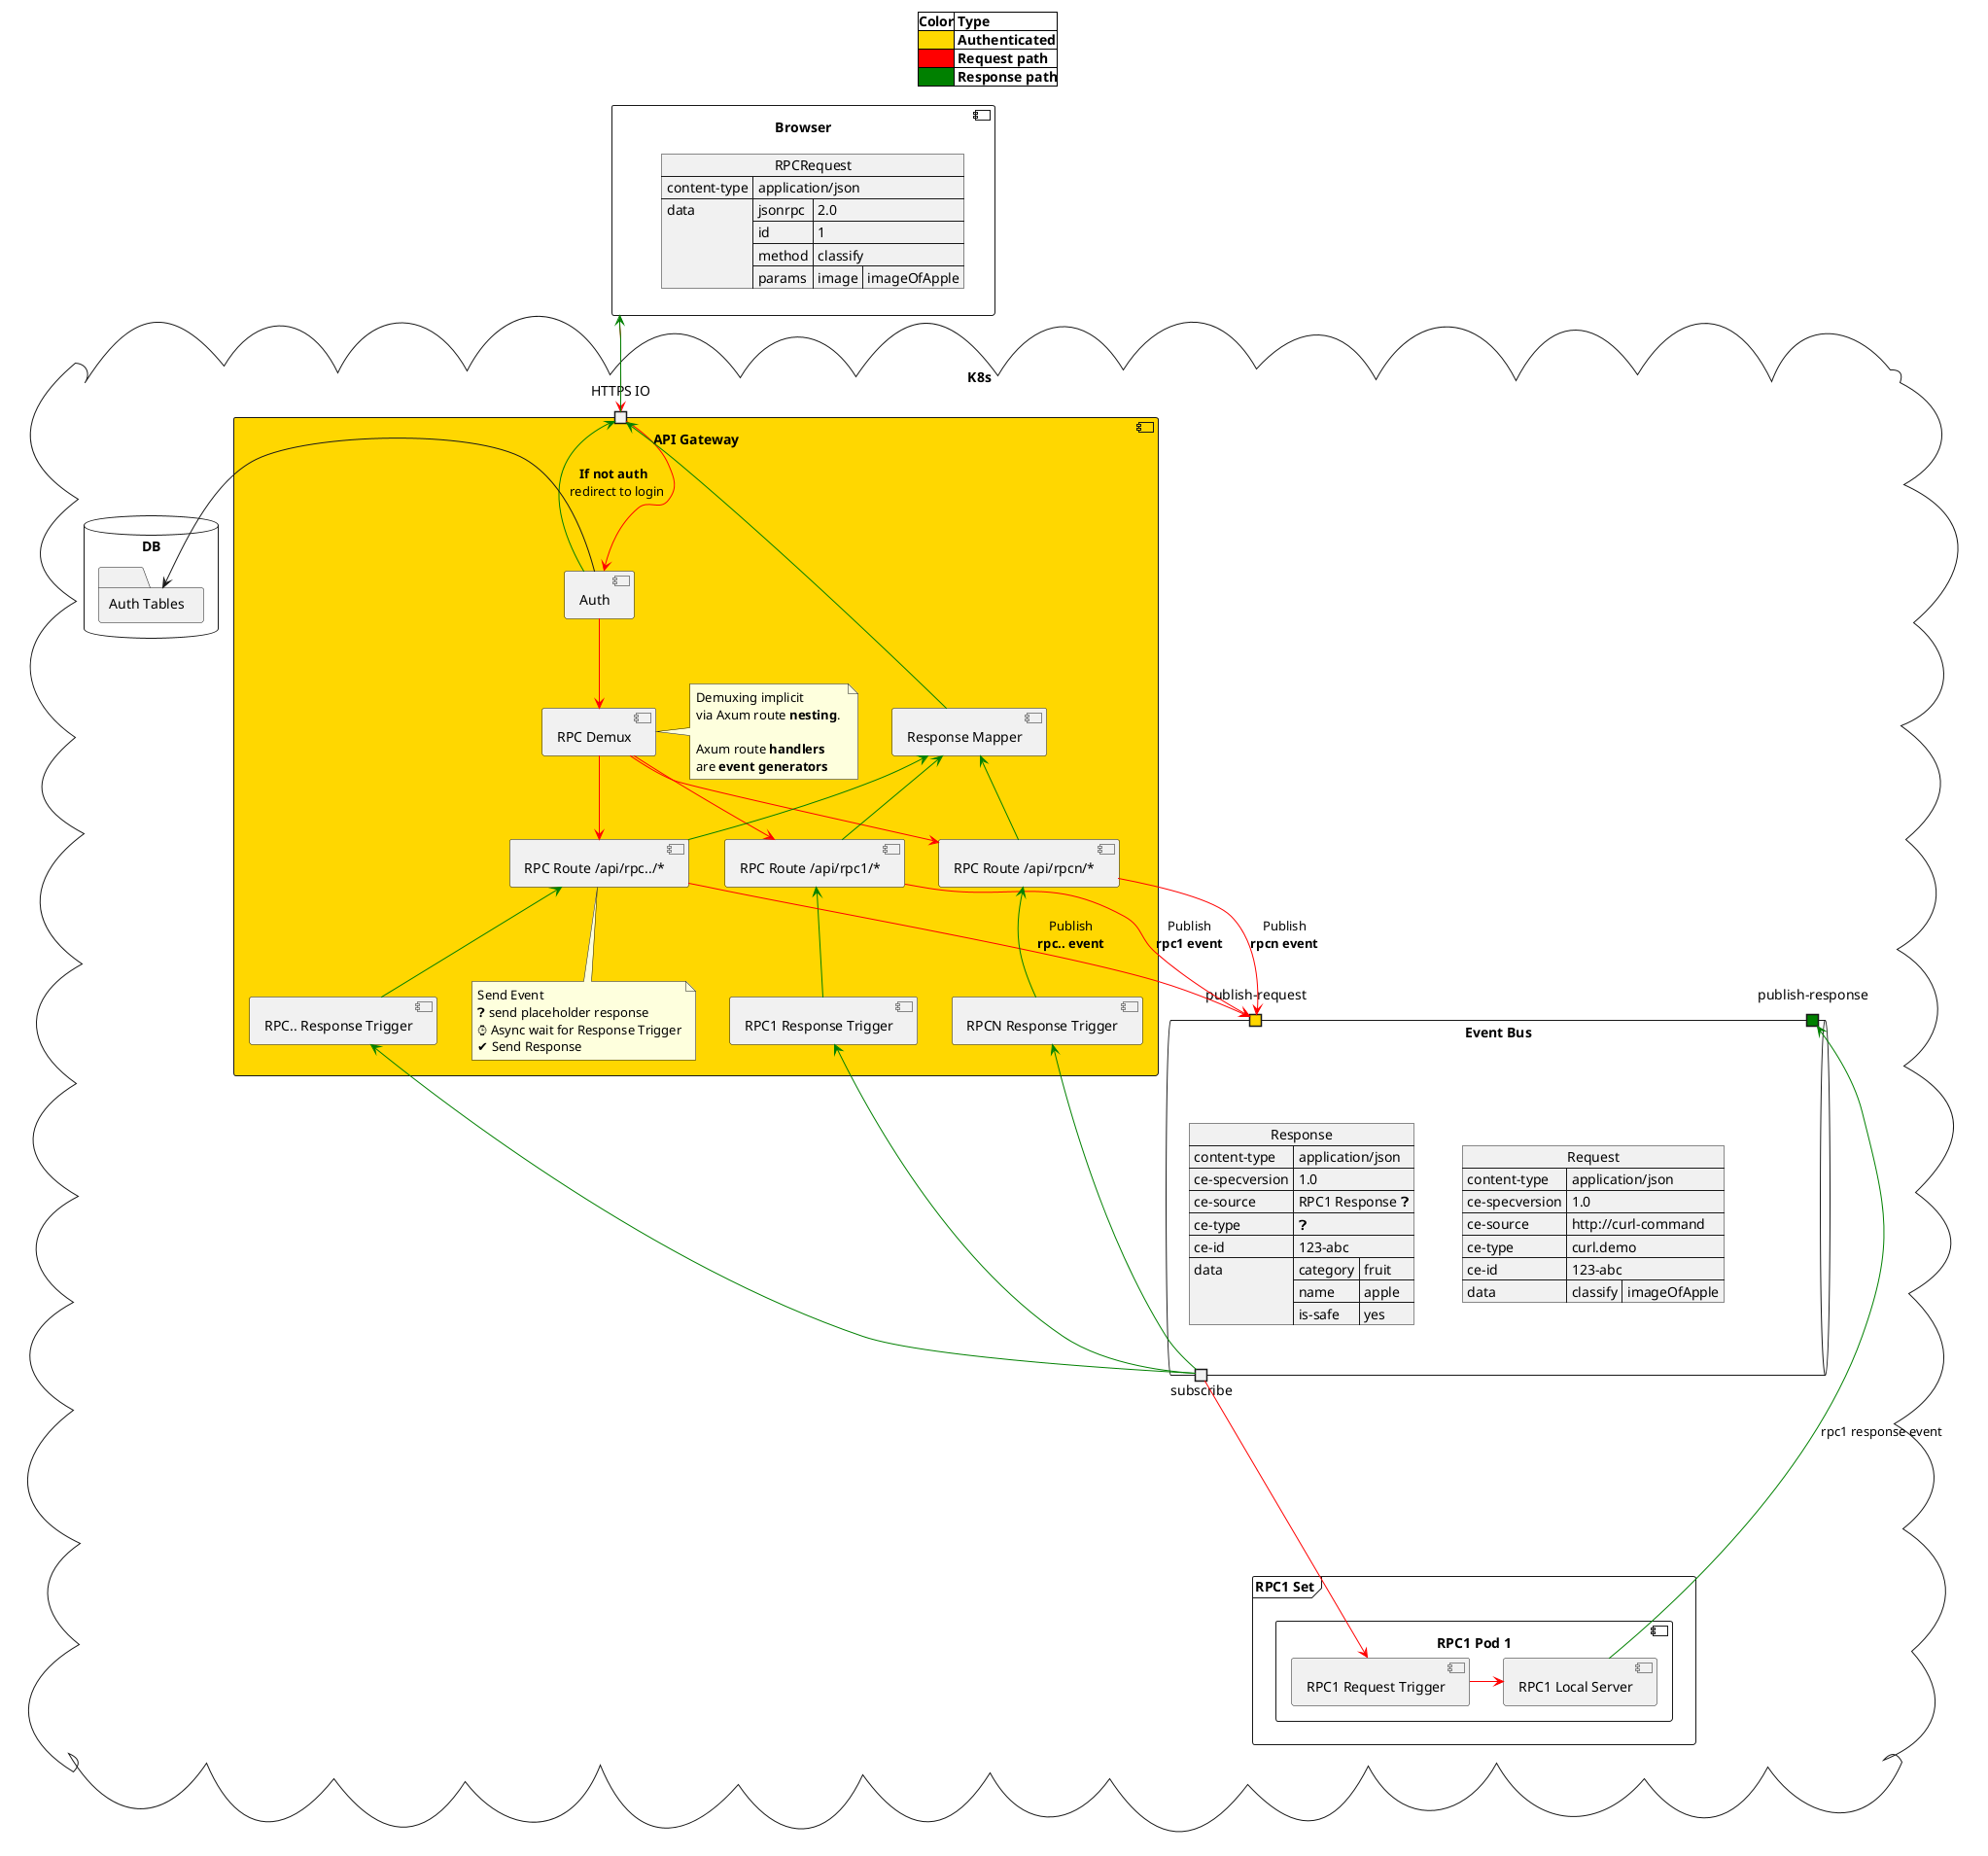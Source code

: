 @startuml
title   
  |Color| Type |
  |<#Gold>| Authenticated|
  |<#Red>| Request path|
  |<#Green>| Response path|
end title

component Browser {
    json RPCRequest {
            "content-type": "application/json",                        
            "data" : {
                "jsonrpc": "2.0",
			    "id": 1,
			    "method": "classify",
			    "params": {
					"image": "imageOfApple"
			    }                
            }
        }
}

cloud "K8s" {    
    
    queue "Event Bus" {
        portin "publish-request" #Gold
        portin "publish-response" #Green
        portout subscribe
        
        json Request {
            "content-type": "application/json",
            "ce-specversion": "1.0",
            "ce-source": "http://curl-command",
            "ce-type": "curl.demo",
            "ce-id": "123-abc",
            "data" : {
                "classify": "imageOfApple"
            }
        }

        json Response {
            "content-type": "application/json",
            "ce-specversion": "1.0",
            "ce-source": "RPC1 Response ❓",
            "ce-type": "❓",
            "ce-id": "123-abc",
            "data" : {                
                "category" : "fruit",
                "name" : "apple",
                "is-safe": "yes"
            }
        }    
    }

    frame "RPC1 Set" {        
        component "RPC1 Pod 1" {            
            subscribe ----> [RPC1 Request Trigger] #Red
            [RPC1 Request Trigger] -> [RPC1 Local Server] #Red
            [RPC1 Local Server] -> "publish-response" #Green : rpc1 response event
        }        
    }        

    component "API Gateway" #Gold {
        port "HTTPS IO"

        [Auth] --> [RPC Demux] #Red
        [Auth] --> "HTTPS IO" #Green : **If not auth** \n redirect to login
        [RPC Demux] --> [RPC Route /api/rpc1/*] #Red
        [RPC Demux] --> [RPC Route /api/rpc../*] #Red
        [RPC Demux] --> [RPC Route /api/rpcn/*] #Red

        [RPC Route /api/rpc1/*] -->  "publish-request" #Red: Publish\n**rpc1 event** 
        subscribe -> [RPC1 Response Trigger] #Green
        [RPC1 Response Trigger] -up-> [RPC Route /api/rpc1/*] #Green


        [RPC Route /api/rpc../*] --> "publish-request" #Red: Publish\n**rpc.. event**
        subscribe -> [RPC.. Response Trigger] #Green
        [RPC.. Response Trigger] -up-> [RPC Route /api/rpc../*] #Green

        [RPC Route /api/rpcn/*] -->  "publish-request" #Red: Publish\n**rpcn event**
        subscribe -> [RPCN Response Trigger] #Green
        [RPCN Response Trigger] -up-> [RPC Route /api/rpcn/*] #Green
        

        [RPC Route /api/rpc1/*] -up-> [Response Mapper] #Green
        [RPC Route /api/rpc../*] -up-> [Response Mapper] #Green
        [RPC Route /api/rpcn/*] -up-> [Response Mapper] #Green

        [Response Mapper] -up-> "HTTPS IO" #Green

        note right of [RPC Demux]
         Demuxing implicit
         via Axum route **nesting**. 
         
         Axum route **handlers** 
         are **event generators**
        end note

        note bottom of [RPC Route /api/rpc../*]
         Send Event
         ❓ send placeholder response
         ⌚ Async wait for Response Trigger
         ✔️ Send Response
        end note
    }    

    database "DB" {
        folder "Auth Tables" {
        }        
    }    
}

[Browser] --> "HTTPS IO" #Red
"HTTPS IO" --> [Browser] #Green
"HTTPS IO" --> [Auth] #Red
[Auth] -> "Auth Tables"

@enduml